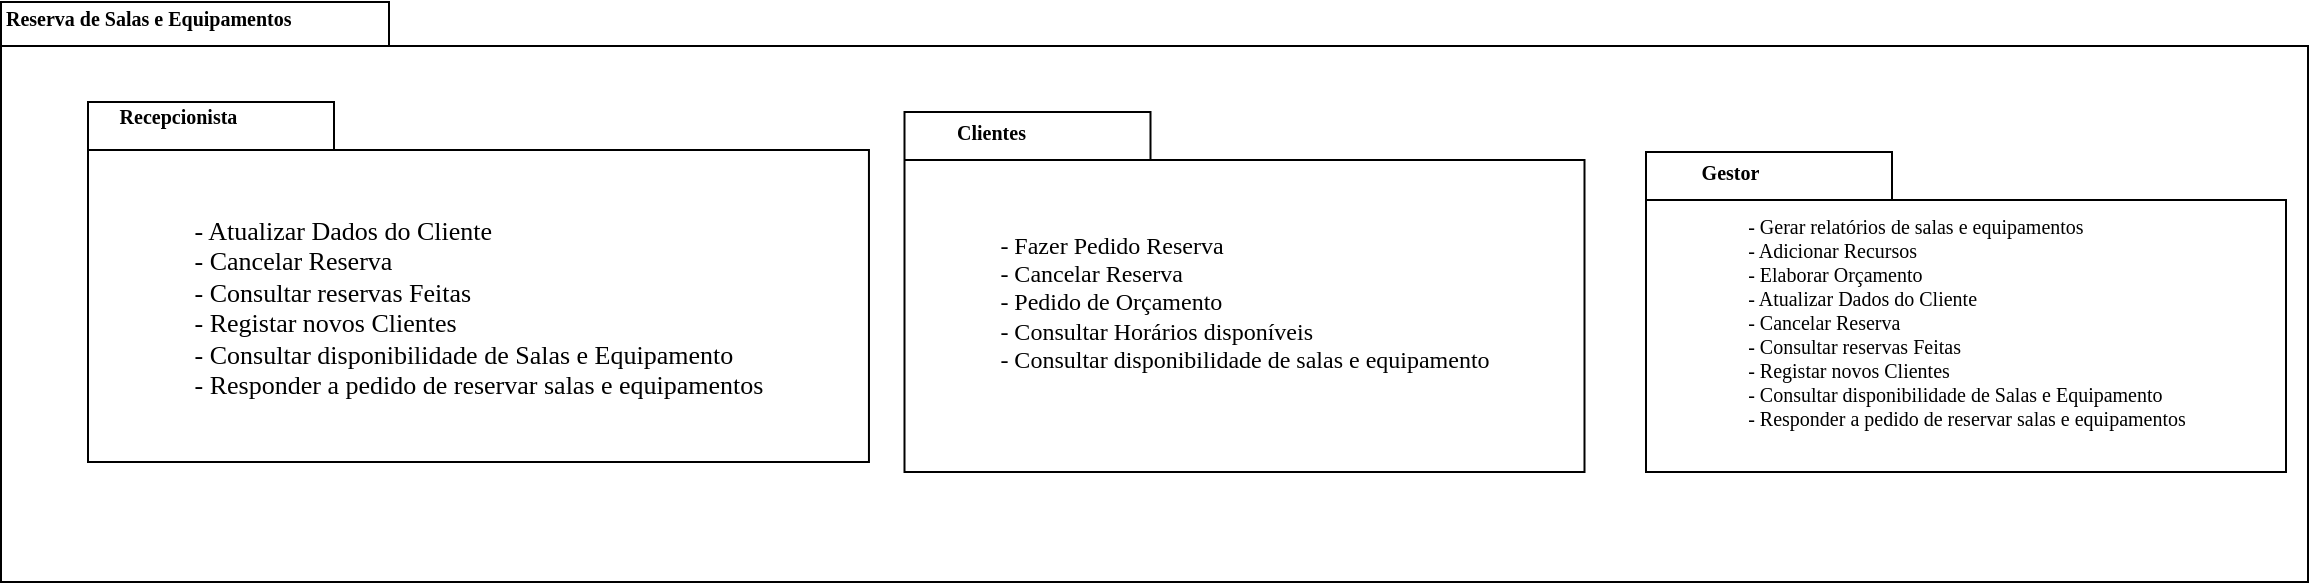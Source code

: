 <mxfile version="26.0.2" pages="2">
  <diagram name="Diagrama de Pacote" id="sClFauXs4wk9jVOxM9OL">
    <mxGraphModel dx="1615" dy="857" grid="1" gridSize="10" guides="1" tooltips="1" connect="1" arrows="1" fold="1" page="1" pageScale="1" pageWidth="827" pageHeight="1169" background="none" math="0" shadow="0">
      <root>
        <mxCell id="q0SP1uWHfQND_2ZX-GWJ-0" />
        <mxCell id="q0SP1uWHfQND_2ZX-GWJ-1" parent="q0SP1uWHfQND_2ZX-GWJ-0" />
        <mxCell id="q0SP1uWHfQND_2ZX-GWJ-2" value="" style="shape=folder;fontStyle=1;spacingTop=10;tabWidth=194;tabHeight=22;tabPosition=left;html=1;rounded=0;shadow=0;comic=0;labelBackgroundColor=none;strokeWidth=1;fillColor=none;fontFamily=Verdana;fontSize=10;align=center;" parent="q0SP1uWHfQND_2ZX-GWJ-1" vertex="1">
          <mxGeometry x="326.5" y="150" width="1153.5" height="290" as="geometry" />
        </mxCell>
        <mxCell id="q0SP1uWHfQND_2ZX-GWJ-3" value="" style="group;fontSize=16;" parent="q0SP1uWHfQND_2ZX-GWJ-1" vertex="1" connectable="0">
          <mxGeometry x="370" y="180" width="400" height="224.62" as="geometry" />
        </mxCell>
        <mxCell id="q0SP1uWHfQND_2ZX-GWJ-4" value="&lt;div style=&quot;text-align: justify;&quot;&gt;&lt;font style=&quot;font-weight: normal; font-size: 13px;&quot;&gt;&lt;br&gt;&lt;/font&gt;&lt;/div&gt;&lt;div style=&quot;text-align: justify;&quot;&gt;&lt;font style=&quot;font-weight: normal; font-size: 13px;&quot;&gt;- Atualizar Dados do Cliente&lt;/font&gt;&lt;/div&gt;&lt;div&gt;&lt;div style=&quot;text-align: justify;&quot;&gt;&lt;font style=&quot;font-weight: normal; font-size: 13px;&quot;&gt;- Cancelar Reserva&lt;/font&gt;&lt;/div&gt;&lt;div style=&quot;text-align: justify;&quot;&gt;&lt;font style=&quot;font-weight: normal; font-size: 13px;&quot;&gt;- Consultar reservas Feitas&lt;/font&gt;&lt;/div&gt;&lt;div style=&quot;text-align: justify;&quot;&gt;&lt;font style=&quot;font-weight: normal; font-size: 13px;&quot;&gt;- Registar novos Clientes&lt;/font&gt;&lt;/div&gt;&lt;div style=&quot;text-align: justify;&quot;&gt;&lt;font style=&quot;font-weight: normal; font-size: 13px;&quot;&gt;- Consultar disponibilidade de Salas e Equipamento&lt;/font&gt;&lt;/div&gt;&lt;/div&gt;&lt;div style=&quot;text-align: justify;&quot;&gt;&lt;font style=&quot;font-weight: normal; font-size: 13px;&quot;&gt;- Responder a pedido de reservar salas e equipamentos&lt;/font&gt;&lt;/div&gt;" style="shape=folder;fontStyle=1;spacingTop=10;tabWidth=123;tabHeight=24;tabPosition=left;html=1;rounded=0;shadow=0;comic=0;labelBackgroundColor=none;strokeWidth=1;fontFamily=Verdana;fontSize=10;align=center;" parent="q0SP1uWHfQND_2ZX-GWJ-3" vertex="1">
          <mxGeometry y="20" width="390.476" height="180" as="geometry" />
        </mxCell>
        <mxCell id="q0SP1uWHfQND_2ZX-GWJ-21" value="&lt;span style=&quot;font-family: Verdana; font-size: 10px; font-weight: 700; text-wrap: nowrap;&quot;&gt;&amp;nbsp;Recepcionista&amp;nbsp; &amp;nbsp; &amp;nbsp; &amp;nbsp;&amp;nbsp;&lt;/span&gt;" style="text;html=1;align=center;verticalAlign=middle;whiteSpace=wrap;rounded=0;" parent="q0SP1uWHfQND_2ZX-GWJ-3" vertex="1">
          <mxGeometry y="9.997" width="107.619" height="33.892" as="geometry" />
        </mxCell>
        <mxCell id="q0SP1uWHfQND_2ZX-GWJ-18" value="&lt;b&gt;Reserva de Salas e Equipamentos&lt;/b&gt;" style="text;html=1;align=left;verticalAlign=top;spacingTop=-4;fontSize=10;fontFamily=Verdana" parent="q0SP1uWHfQND_2ZX-GWJ-1" vertex="1">
          <mxGeometry x="326.5" y="150" width="130" height="20" as="geometry" />
        </mxCell>
        <mxCell id="MmP4I8N5RAB4qoaKQNI2-2" value="&lt;div style=&quot;text-align: justify;&quot;&gt;&lt;div&gt;&lt;span style=&quot;background-color: transparent; color: light-dark(rgb(0, 0, 0), rgb(255, 255, 255));&quot;&gt;- Gerar relatórios de salas e equipamentos&lt;/span&gt;&lt;/div&gt;&lt;div&gt;- Adicionar Recursos&lt;/div&gt;&lt;div&gt;- Elaborar Orçamento&lt;/div&gt;&lt;div&gt;- Atualizar Dados do Cliente&lt;/div&gt;&lt;div style=&quot;text-align: center;&quot;&gt;&lt;div style=&quot;text-align: justify;&quot;&gt;- Cancelar Reserva&lt;/div&gt;&lt;div style=&quot;text-align: justify;&quot;&gt;- Consultar reservas Feitas&lt;/div&gt;&lt;div style=&quot;text-align: justify;&quot;&gt;- Registar novos Clientes&lt;/div&gt;&lt;div style=&quot;text-align: justify;&quot;&gt;- Consultar disponibilidade de Salas e Equipamento&lt;/div&gt;&lt;/div&gt;&lt;div&gt;- Responder a pedido de reservar salas e equipamentos&lt;/div&gt;&lt;/div&gt;" style="shape=folder;fontStyle=0;spacingTop=10;tabWidth=123;tabHeight=24;tabPosition=left;html=1;rounded=0;shadow=0;comic=0;labelBackgroundColor=none;strokeWidth=1;fontFamily=Verdana;fontSize=10;align=center;" parent="q0SP1uWHfQND_2ZX-GWJ-1" vertex="1">
          <mxGeometry x="1149" y="225" width="320" height="160" as="geometry" />
        </mxCell>
        <mxCell id="q0SP1uWHfQND_2ZX-GWJ-9" value="&lt;div style=&quot;text-align: justify;&quot;&gt;&lt;span style=&quot;background-color: transparent; color: light-dark(rgb(0, 0, 0), rgb(255, 255, 255));&quot;&gt;&lt;font style=&quot;font-size: 12px;&quot;&gt;- Fazer Pedido Reserva&lt;/font&gt;&lt;/span&gt;&lt;/div&gt;&lt;div style=&quot;text-align: justify;&quot;&gt;&lt;span style=&quot;background-color: transparent; color: light-dark(rgb(0, 0, 0), rgb(255, 255, 255));&quot;&gt;&lt;font style=&quot;font-size: 12px;&quot;&gt;- Cancelar Reserva&lt;/font&gt;&lt;/span&gt;&lt;/div&gt;&lt;div style=&quot;text-align: justify;&quot;&gt;&lt;font style=&quot;font-size: 12px;&quot;&gt;- Pedido de Orçamento&lt;/font&gt;&lt;/div&gt;&lt;div style=&quot;text-align: justify;&quot;&gt;&lt;font style=&quot;font-size: 12px;&quot;&gt;- Consultar Horários disponíveis&lt;/font&gt;&lt;/div&gt;&lt;div style=&quot;text-align: justify;&quot;&gt;&lt;font style=&quot;font-size: 12px;&quot;&gt;- Consultar disponibilidade de salas e equipamento&lt;/font&gt;&lt;/div&gt;" style="shape=folder;fontStyle=0;spacingTop=10;tabWidth=123;tabHeight=24;tabPosition=left;html=1;rounded=0;shadow=0;comic=0;labelBackgroundColor=none;strokeWidth=1;fontFamily=Verdana;fontSize=10;align=center;" parent="q0SP1uWHfQND_2ZX-GWJ-1" vertex="1">
          <mxGeometry x="778.25" y="205" width="340" height="180" as="geometry" />
        </mxCell>
        <mxCell id="q0SP1uWHfQND_2ZX-GWJ-20" value="&lt;span style=&quot;font-family: Verdana; font-size: 10px; font-weight: 700; text-wrap: nowrap; background-color: transparent; color: light-dark(rgb(0, 0, 0), rgb(255, 255, 255));&quot;&gt;Clientes&amp;nbsp; &amp;nbsp; &amp;nbsp; &amp;nbsp; &amp;nbsp;&lt;/span&gt;" style="text;html=1;align=center;verticalAlign=middle;whiteSpace=wrap;rounded=0;" parent="q0SP1uWHfQND_2ZX-GWJ-1" vertex="1">
          <mxGeometry x="778.25" y="200" width="110" height="30" as="geometry" />
        </mxCell>
        <mxCell id="q0SP1uWHfQND_2ZX-GWJ-31" value="&lt;span style=&quot;font-family: Verdana; font-size: 10px; font-weight: 700; text-wrap: nowrap;&quot;&gt;&amp;nbsp;Gestor&lt;/span&gt;" style="text;html=1;align=center;verticalAlign=middle;whiteSpace=wrap;rounded=0;" parent="q0SP1uWHfQND_2ZX-GWJ-1" vertex="1">
          <mxGeometry x="1140" y="215.77" width="100" height="39.23" as="geometry" />
        </mxCell>
      </root>
    </mxGraphModel>
  </diagram>
  <diagram id="fz6mF41Jm4Tin135g67f" name="Diagrama de Componente">
    <mxGraphModel dx="1235" dy="655" grid="1" gridSize="10" guides="1" tooltips="1" connect="1" arrows="1" fold="1" page="1" pageScale="1" pageWidth="1400" pageHeight="850" math="0" shadow="0">
      <root>
        <mxCell id="0" />
        <mxCell id="1" parent="0" />
        <mxCell id="14dWr6ufjvhdJ_bXrCET-19" value="" style="endArrow=classic;html=1;rounded=0;dashed=1;" parent="1" source="14dWr6ufjvhdJ_bXrCET-24" edge="1" target="tmkeBh_Y4ddCv10_aXXF-3">
          <mxGeometry width="50" height="50" relative="1" as="geometry">
            <mxPoint x="664.25" y="440.36" as="sourcePoint" />
            <mxPoint x="660" y="500" as="targetPoint" />
          </mxGeometry>
        </mxCell>
        <mxCell id="14dWr6ufjvhdJ_bXrCET-24" value="&lt;ol style=&quot;margin: 0px; padding: 0px; border: 0px; font-family: &amp;quot;gg sans&amp;quot;, &amp;quot;Noto Sans&amp;quot;, &amp;quot;Helvetica Neue&amp;quot;, Helvetica, Arial, sans-serif; font-size: 16px; vertical-align: baseline; list-style: none; min-height: 0px; overflow: hidden;&quot; tabindex=&quot;0&quot; data-list-id=&quot;chat-messages&quot; role=&quot;list&quot; aria-label=&quot;Messages in Sala de estudo&quot; class=&quot;scrollerInner_e2e187&quot;&gt;&lt;li style=&quot;margin: 0px; padding: 0px; border: 0px; font-weight: inherit; font-style: inherit; font-family: inherit; vertical-align: baseline; outline: none; position: relative;&quot; aria-setsize=&quot;-1&quot; class=&quot;messageListItem_d5deea&quot; id=&quot;chat-messages-1294609564817297429-1323784299610247202&quot;&gt;&lt;div style=&quot;background-image: ; background-position-x: ; background-position-y: ; background-size: ; background-repeat: ; background-attachment: ; background-origin: ; background-clip: ; margin: 0px; padding-top: var(--custom-message-spacing-vertical-container-cozy); padding-bottom: var(--custom-message-spacing-vertical-container-cozy); padding-left: var(--custom-message-margin-left-content-cozy); border: 0px; font-weight: inherit; font-style: inherit; font-family: inherit; vertical-align: baseline; outline: 0px; position: relative; overflow-wrap: break-word; user-select: text; flex: 0 0 auto; min-height: 1.375rem; padding-right: 48px !important;&quot; aria-labelledby=&quot;message-username-1323784228420194398 uid_1 message-content-1323784299610247202 uid_2 message-timestamp-1323784299610247202&quot; aria-roledescription=&quot;Message&quot; aria-setsize=&quot;-1&quot; tabindex=&quot;-1&quot; data-list-item-id=&quot;chat-messages___chat-messages-1294609564817297429-1323784299610247202&quot; role=&quot;article&quot; class=&quot;message_d5deea cozyMessage_d5deea wrapper_f9f2ca cozy_f9f2ca zalgo_f9f2ca&quot;&gt;&lt;div style=&quot;margin: 0px; padding: 0px; border: 0px; font-weight: inherit; font-style: inherit; font-family: inherit; vertical-align: baseline; outline: 0px; position: static;&quot; class=&quot;contents_f9f2ca&quot;&gt;&lt;div style=&quot;margin-top: 0px; margin-right: 0px; margin-bottom: 0px; margin-left: calc(-1*var(--custom-message-margin-left-content-cozy)); padding-top: 0px; padding-right: 0px; padding-bottom: 0px; padding-left: var(--custom-message-margin-left-content-cozy); border: 0px; font-weight: inherit; font-style: inherit; font-family: inherit; font-size: 1rem; vertical-align: baseline; outline: 0px; line-height: 1.375rem; white-space-collapse: break-spaces; overflow-wrap: break-word; user-select: text; color: var(--text-normal); position: relative; overflow: hidden;&quot; class=&quot;markup_f8f345 messageContent_f9f2ca&quot; id=&quot;message-content-1323784299610247202&quot;&gt;&lt;span&gt;&lt;span style=&quot;margin: 0px; padding: 0px; border: 0px; font-weight: inherit; font-style: inherit; font-family: inherit; vertical-align: baseline; outline: 0px;&quot;&gt;ReserveSystem&lt;/span&gt;&lt;span style=&quot;margin: 0px; padding: 0px; border: 0px; font-weight: inherit; font-style: inherit; font-family: inherit; vertical-align: baseline; outline: 0px;&quot;&gt;.exe&lt;/span&gt;&lt;/span&gt;&lt;/div&gt;&lt;/div&gt;&lt;/div&gt;&lt;/li&gt;&lt;/ol&gt;" style="shape=module;align=center;spacingLeft=20;align=center;verticalAlign=middle;whiteSpace=wrap;html=1;" parent="1" vertex="1">
          <mxGeometry x="70" y="322.5" width="230" height="55" as="geometry" />
        </mxCell>
        <mxCell id="14dWr6ufjvhdJ_bXrCET-25" value="&lt;span style=&quot;margin: 0px; padding: 0px; border: 0px; font-family: &amp;quot;gg sans&amp;quot;, &amp;quot;Noto Sans&amp;quot;, &amp;quot;Helvetica Neue&amp;quot;, Helvetica, Arial, sans-serif; font-size: 16px; vertical-align: baseline; outline: 0px; white-space-collapse: break-spaces;&quot;&gt;Microsoft&lt;/span&gt;&lt;span style=&quot;margin: 0px; padding: 0px; border: 0px; font-family: &amp;quot;gg sans&amp;quot;, &amp;quot;Noto Sans&amp;quot;, &amp;quot;Helvetica Neue&amp;quot;, Helvetica, Arial, sans-serif; font-size: 16px; vertical-align: baseline; outline: 0px; white-space-collapse: break-spaces;&quot;&gt;.Data&lt;/span&gt;&lt;span style=&quot;margin: 0px; padding: 0px; border: 0px; font-family: &amp;quot;gg sans&amp;quot;, &amp;quot;Noto Sans&amp;quot;, &amp;quot;Helvetica Neue&amp;quot;, Helvetica, Arial, sans-serif; font-size: 16px; vertical-align: baseline; outline: 0px; white-space-collapse: break-spaces;&quot;&gt;.SqlClient&lt;/span&gt;&lt;span style=&quot;margin: 0px; padding: 0px; border: 0px; font-family: &amp;quot;gg sans&amp;quot;, &amp;quot;Noto Sans&amp;quot;, &amp;quot;Helvetica Neue&amp;quot;, Helvetica, Arial, sans-serif; font-size: 16px; vertical-align: baseline; outline: 0px; white-space-collapse: break-spaces;&quot;&gt;.dll&lt;/span&gt;" style="shape=module;align=center;spacingLeft=20;align=center;verticalAlign=middle;whiteSpace=wrap;html=1;labelBackgroundColor=none;fontColor=default;" parent="1" vertex="1">
          <mxGeometry x="650" y="210" width="240" height="80" as="geometry" />
        </mxCell>
        <mxCell id="tmkeBh_Y4ddCv10_aXXF-5" value="" style="endArrow=none;html=1;rounded=0;dashed=1;endFill=0;" edge="1" parent="1" source="tmkeBh_Y4ddCv10_aXXF-3" target="tmkeBh_Y4ddCv10_aXXF-1">
          <mxGeometry width="50" height="50" relative="1" as="geometry">
            <mxPoint x="580" y="440" as="sourcePoint" />
            <mxPoint x="620" y="420" as="targetPoint" />
          </mxGeometry>
        </mxCell>
        <mxCell id="tmkeBh_Y4ddCv10_aXXF-9" value="" style="endArrow=none;html=1;rounded=0;dashed=1;endFill=0;" edge="1" parent="1" source="tmkeBh_Y4ddCv10_aXXF-3" target="14dWr6ufjvhdJ_bXrCET-25">
          <mxGeometry width="50" height="50" relative="1" as="geometry">
            <mxPoint x="679" y="310" as="sourcePoint" />
            <mxPoint x="870" y="395" as="targetPoint" />
          </mxGeometry>
        </mxCell>
        <mxCell id="tmkeBh_Y4ddCv10_aXXF-10" value="" style="group" vertex="1" connectable="0" parent="1">
          <mxGeometry x="650" y="405" width="70" height="95" as="geometry" />
        </mxCell>
        <mxCell id="tmkeBh_Y4ddCv10_aXXF-1" value="" style="shape=image;html=1;verticalAlign=top;verticalLabelPosition=bottom;labelBackgroundColor=#ffffff;imageAspect=0;aspect=fixed;image=https://cdn1.iconfinder.com/data/icons/iconoir-vol-3/24/page-128.png" vertex="1" parent="tmkeBh_Y4ddCv10_aXXF-10">
          <mxGeometry y="25" width="70" height="70" as="geometry" />
        </mxCell>
        <mxCell id="tmkeBh_Y4ddCv10_aXXF-6" value="Index.html" style="text;html=1;align=center;verticalAlign=middle;whiteSpace=wrap;rounded=0;" vertex="1" parent="tmkeBh_Y4ddCv10_aXXF-10">
          <mxGeometry x="5" width="60" height="30" as="geometry" />
        </mxCell>
        <mxCell id="tmkeBh_Y4ddCv10_aXXF-11" value="" style="group" vertex="1" connectable="0" parent="1">
          <mxGeometry x="450" y="500" width="70" height="95" as="geometry" />
        </mxCell>
        <mxCell id="tmkeBh_Y4ddCv10_aXXF-12" value="" style="shape=image;html=1;verticalAlign=top;verticalLabelPosition=bottom;labelBackgroundColor=#ffffff;imageAspect=0;aspect=fixed;image=https://cdn1.iconfinder.com/data/icons/iconoir-vol-3/24/page-128.png" vertex="1" parent="tmkeBh_Y4ddCv10_aXXF-11">
          <mxGeometry y="25" width="70" height="70" as="geometry" />
        </mxCell>
        <mxCell id="tmkeBh_Y4ddCv10_aXXF-13" value="Create.html" style="text;html=1;align=center;verticalAlign=middle;whiteSpace=wrap;rounded=0;" vertex="1" parent="tmkeBh_Y4ddCv10_aXXF-11">
          <mxGeometry x="5" width="60" height="30" as="geometry" />
        </mxCell>
        <mxCell id="tmkeBh_Y4ddCv10_aXXF-19" value="" style="group" vertex="1" connectable="0" parent="1">
          <mxGeometry x="570" y="310" width="60" height="50" as="geometry" />
        </mxCell>
        <mxCell id="tmkeBh_Y4ddCv10_aXXF-3" value="" style="ellipse;whiteSpace=wrap;html=1;aspect=fixed;" vertex="1" parent="tmkeBh_Y4ddCv10_aXXF-19">
          <mxGeometry x="20" y="30" width="20" height="20" as="geometry" />
        </mxCell>
        <mxCell id="tmkeBh_Y4ddCv10_aXXF-8" value="Cliente" style="text;html=1;align=center;verticalAlign=middle;whiteSpace=wrap;rounded=0;" vertex="1" parent="tmkeBh_Y4ddCv10_aXXF-19">
          <mxGeometry width="60" height="30" as="geometry" />
        </mxCell>
        <mxCell id="tmkeBh_Y4ddCv10_aXXF-20" value="" style="group" vertex="1" connectable="0" parent="1">
          <mxGeometry x="290" y="410" width="60" height="50" as="geometry" />
        </mxCell>
        <mxCell id="tmkeBh_Y4ddCv10_aXXF-21" value="" style="ellipse;whiteSpace=wrap;html=1;aspect=fixed;" vertex="1" parent="tmkeBh_Y4ddCv10_aXXF-20">
          <mxGeometry x="20" y="30" width="20" height="20" as="geometry" />
        </mxCell>
        <mxCell id="tmkeBh_Y4ddCv10_aXXF-22" value="Reserva" style="text;html=1;align=center;verticalAlign=middle;whiteSpace=wrap;rounded=0;" vertex="1" parent="tmkeBh_Y4ddCv10_aXXF-20">
          <mxGeometry width="60" height="30" as="geometry" />
        </mxCell>
        <mxCell id="tmkeBh_Y4ddCv10_aXXF-24" value="&lt;span style=&quot;margin: 0px; padding: 0px; border: 0px; font-family: &amp;quot;gg sans&amp;quot;, &amp;quot;Noto Sans&amp;quot;, &amp;quot;Helvetica Neue&amp;quot;, Helvetica, Arial, sans-serif; font-size: 16px; vertical-align: baseline; outline: 0px; white-space-collapse: break-spaces;&quot;&gt;GestãoReservas.dll&lt;/span&gt;" style="shape=module;align=center;spacingLeft=20;align=center;verticalAlign=middle;whiteSpace=wrap;html=1;labelBackgroundColor=none;fontColor=default;" vertex="1" parent="1">
          <mxGeometry x="80" y="500" width="240" height="70" as="geometry" />
        </mxCell>
        <mxCell id="tmkeBh_Y4ddCv10_aXXF-26" value="" style="endArrow=none;html=1;rounded=0;dashed=1;endFill=0;" edge="1" parent="1" source="tmkeBh_Y4ddCv10_aXXF-24" target="tmkeBh_Y4ddCv10_aXXF-21">
          <mxGeometry width="50" height="50" relative="1" as="geometry">
            <mxPoint x="30" y="527" as="sourcePoint" />
            <mxPoint x="210" y="480" as="targetPoint" />
          </mxGeometry>
        </mxCell>
        <mxCell id="tmkeBh_Y4ddCv10_aXXF-27" value="" style="endArrow=none;html=1;rounded=0;dashed=1;endFill=0;" edge="1" parent="1" source="tmkeBh_Y4ddCv10_aXXF-21" target="tmkeBh_Y4ddCv10_aXXF-12">
          <mxGeometry width="50" height="50" relative="1" as="geometry">
            <mxPoint x="225" y="660" as="sourcePoint" />
            <mxPoint x="266" y="564" as="targetPoint" />
          </mxGeometry>
        </mxCell>
        <mxCell id="tmkeBh_Y4ddCv10_aXXF-28" value="" style="endArrow=none;html=1;rounded=0;dashed=1;endFill=0;" edge="1" parent="1" source="tmkeBh_Y4ddCv10_aXXF-21" target="tmkeBh_Y4ddCv10_aXXF-1">
          <mxGeometry width="50" height="50" relative="1" as="geometry">
            <mxPoint x="340" y="510" as="sourcePoint" />
            <mxPoint x="810" y="449" as="targetPoint" />
          </mxGeometry>
        </mxCell>
        <mxCell id="tmkeBh_Y4ddCv10_aXXF-32" value="" style="endArrow=none;html=1;rounded=0;dashed=1;endFill=0;startArrow=classic;startFill=1;" edge="1" parent="1" source="tmkeBh_Y4ddCv10_aXXF-21" target="14dWr6ufjvhdJ_bXrCET-24">
          <mxGeometry width="50" height="50" relative="1" as="geometry">
            <mxPoint x="250" y="510" as="sourcePoint" />
            <mxPoint x="266" y="388" as="targetPoint" />
          </mxGeometry>
        </mxCell>
      </root>
    </mxGraphModel>
  </diagram>
</mxfile>
